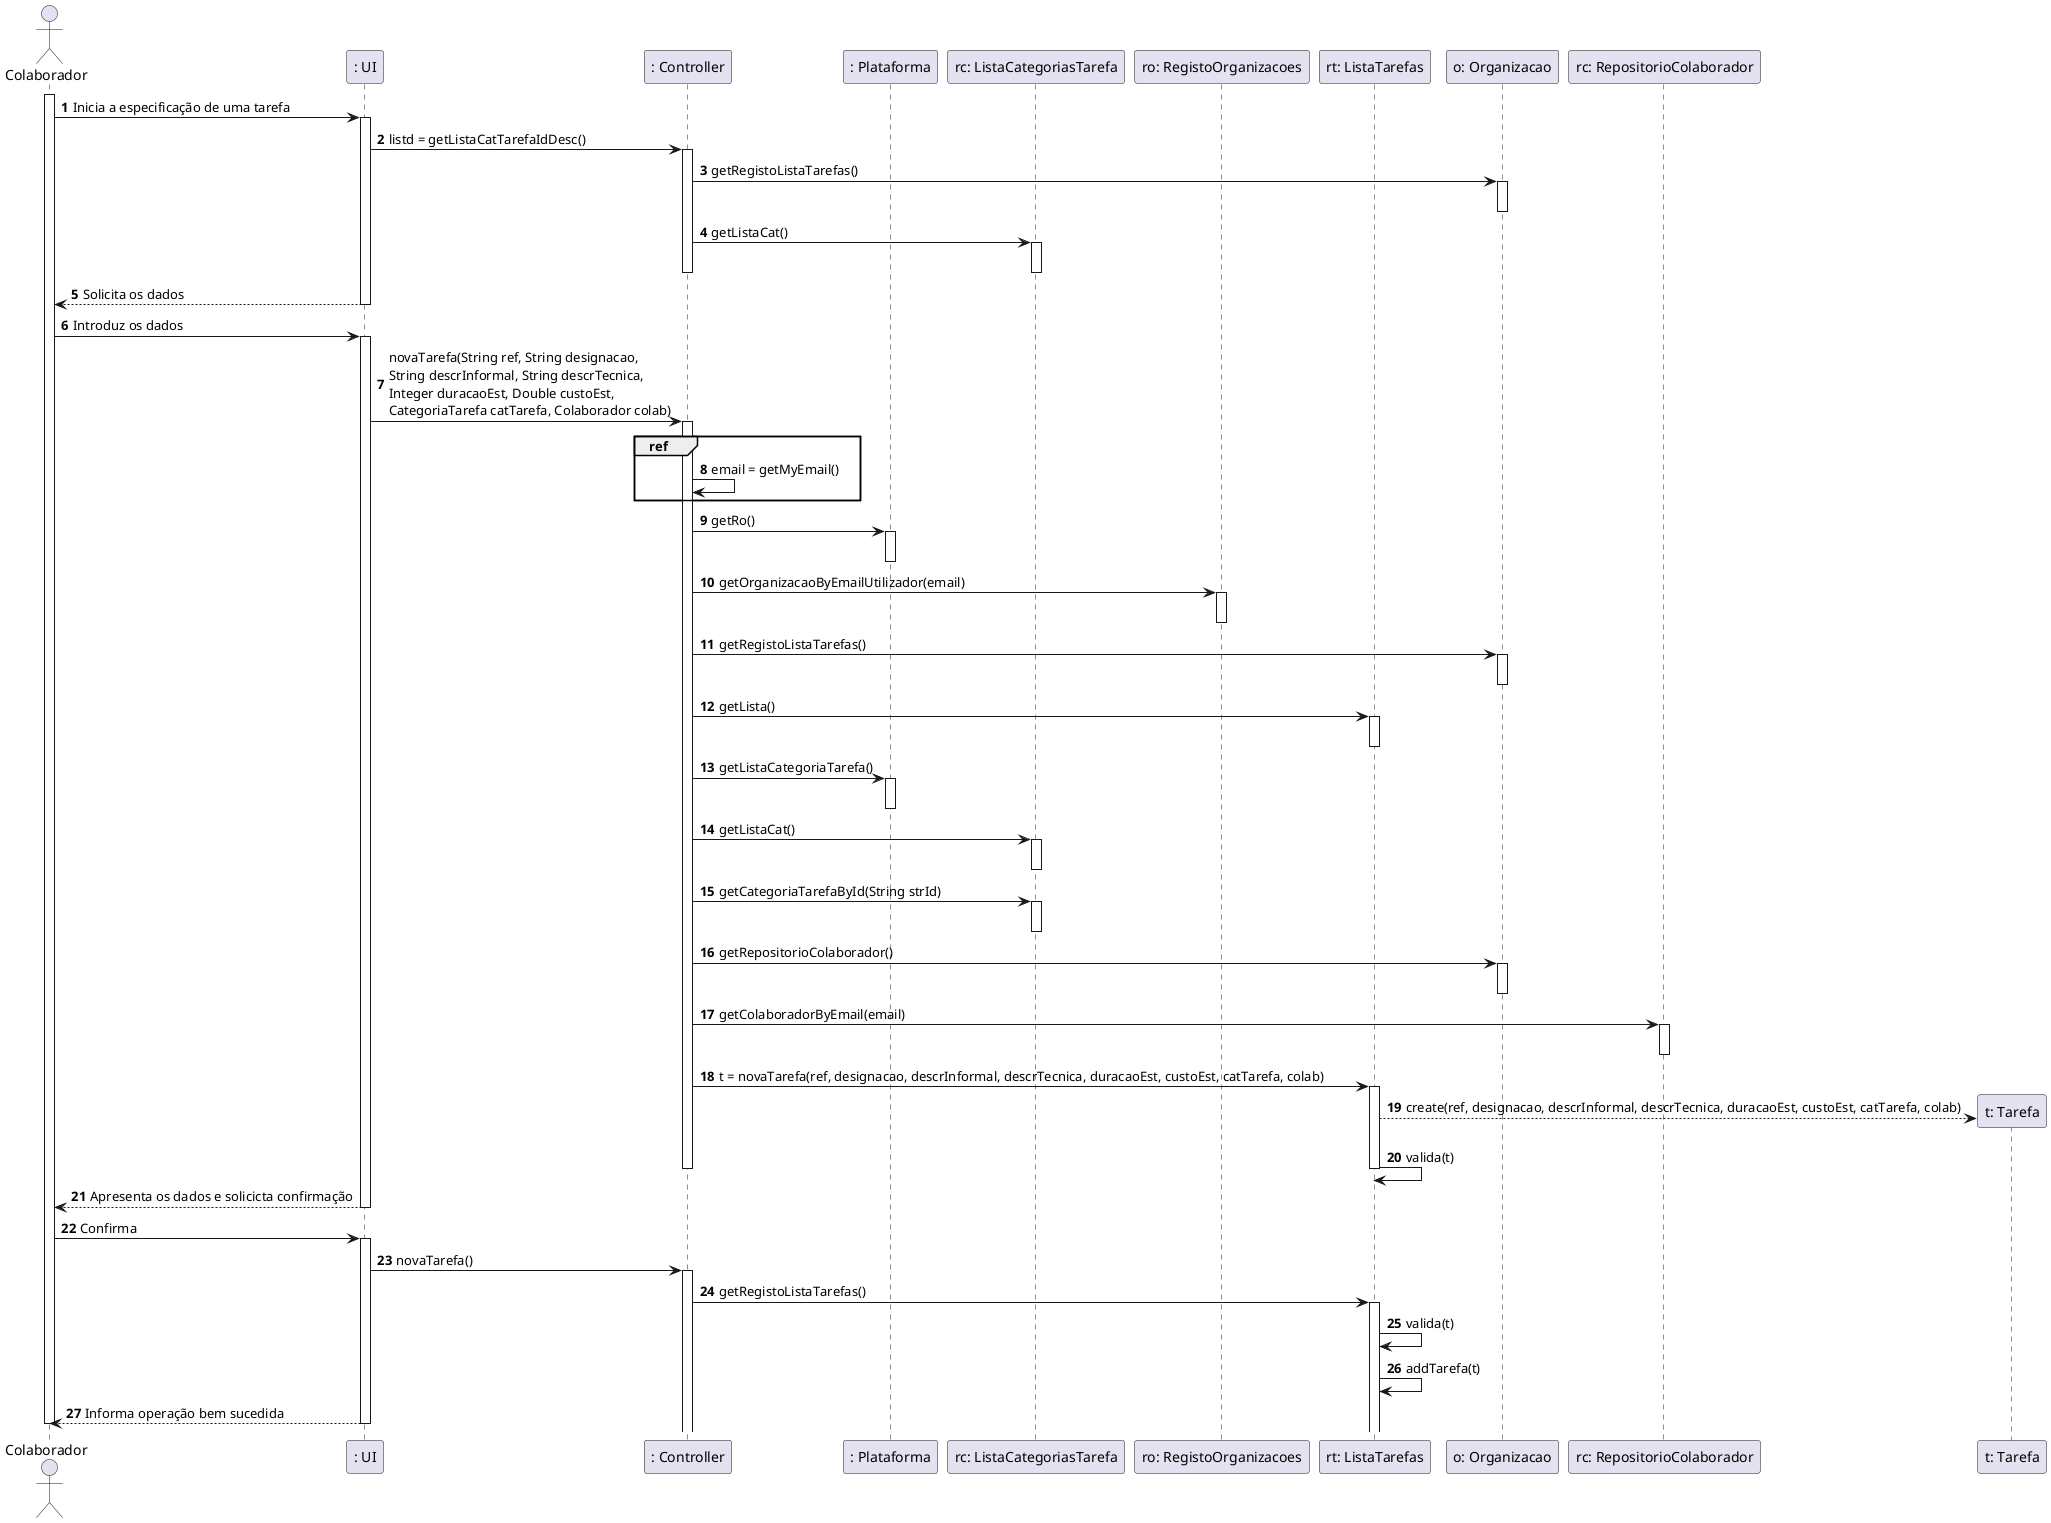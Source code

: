 @startuml
autonumber
actor "Colaborador" as Colab

participant ": UI" as UI
participant ": Controller" as CTRL
participant ": Plataforma" as PLAT
participant "rc: ListaCategoriasTarefa" as Cat
participant "ro: RegistoOrganizacoes" as RO
participant "rt: ListaTarefas" as RT
participant "o: Organizacao" as O
participant "rc: RepositorioColaborador" as RC
participant "t: Tarefa" as TAREFA

activate Colab
Colab -> UI : Inicia a especificação de uma tarefa

activate UI
UI -> CTRL : listd = getListaCatTarefaIdDesc()

activate CTRL
CTRL -> O : getRegistoListaTarefas()
activate O
deactivate O

CTRL -> Cat : getListaCat()
activate Cat
deactivate Cat

deactivate CTRL

UI --> Colab : Solicita os dados
deactivate UI

Colab -> UI : Introduz os dados
activate UI

UI -> CTRL : novaTarefa(String ref, String designacao, \nString descrInformal, String descrTecnica, \nInteger duracaoEst, Double custoEst, \nCategoriaTarefa catTarefa, Colaborador colab)
activate CTRL

'ref over RC , RO, CTRL'
group ref
        CTRL -> CTRL : email = getMyEmail()
end

CTRL -> PLAT : getRo()
activate PLAT
deactivate PLAT

CTRL -> RO : getOrganizacaoByEmailUtilizador(email)
activate RO
deactivate RO

CTRL -> O : getRegistoListaTarefas()
activate O
deactivate O

CTRL -> RT : getLista()
activate RT
deactivate RT

CTRL -> PLAT : getListaCategoriaTarefa()
activate PLAT
deactivate PLAT

CTRL -> Cat : getListaCat()
activate Cat
deactivate Cat

CTRL -> Cat : getCategoriaTarefaById(String strId)
activate Cat
deactivate Cat

CTRL -> O : getRepositorioColaborador()
activate O
deactivate O

CTRL -> RC : getColaboradorByEmail(email)
activate RC
deactivate RC

CTRL -> RT : t = novaTarefa(ref, designacao, descrInformal, descrTecnica, duracaoEst, custoEst, catTarefa, colab)
activate RT

RT --> TAREFA** : create(ref, designacao, descrInformal, descrTecnica, duracaoEst, custoEst, catTarefa, colab)

RT -> RT : valida(t)
deactivate RT
deactivate CTRL

UI --> Colab : Apresenta os dados e solicicta confirmação
deactivate UI
 
Colab -> UI : Confirma
activate UI

UI -> CTRL : novaTarefa()
activate CTRL

CTRL -> RT : getRegistoListaTarefas()
activate RT

RT -> RT : valida(t)
RT -> RT : addTarefa(t)

UI --> Colab : Informa operação bem sucedida

deactivate UI
deactivate Colab

@enduml